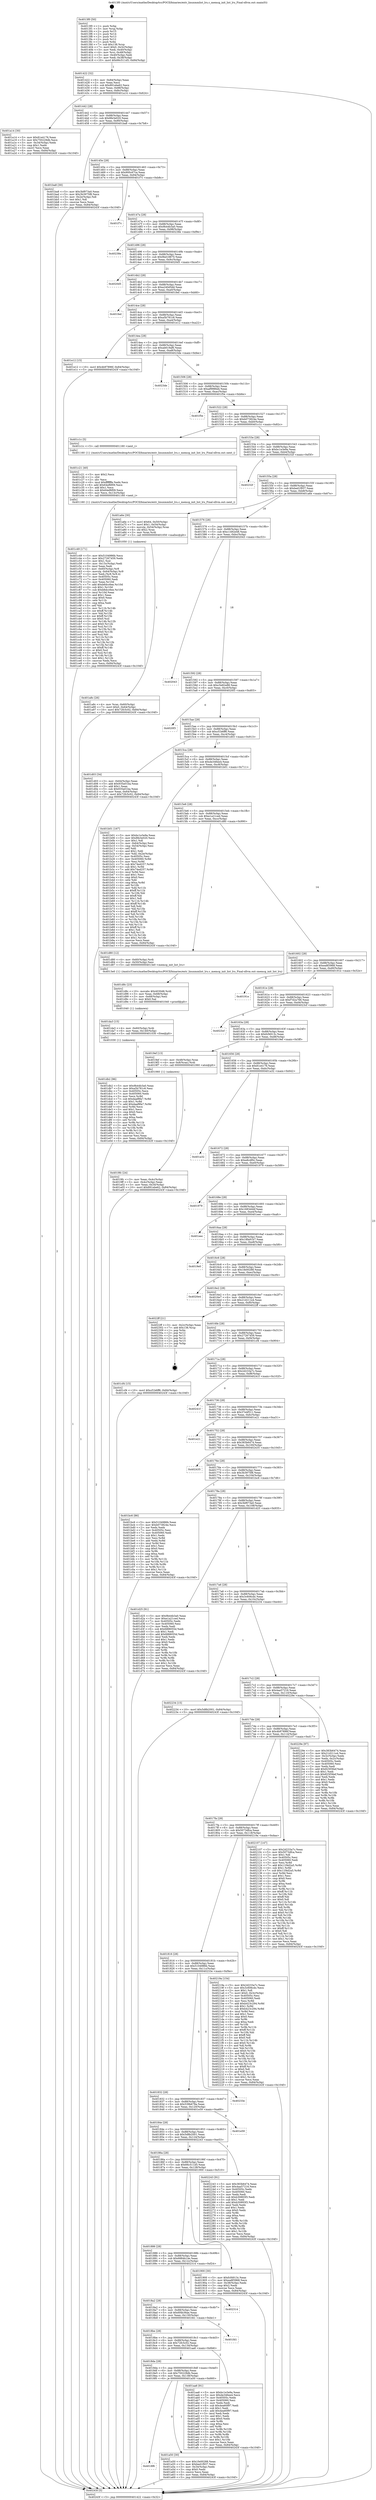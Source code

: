 digraph "0x4013f0" {
  label = "0x4013f0 (/mnt/c/Users/mathe/Desktop/tcc/POCII/binaries/extr_linuxmmlist_lru.c_memcg_init_list_lru_Final-ollvm.out::main(0))"
  labelloc = "t"
  node[shape=record]

  Entry [label="",width=0.3,height=0.3,shape=circle,fillcolor=black,style=filled]
  "0x401422" [label="{
     0x401422 [32]\l
     | [instrs]\l
     &nbsp;&nbsp;0x401422 \<+6\>: mov -0x84(%rbp),%eax\l
     &nbsp;&nbsp;0x401428 \<+2\>: mov %eax,%ecx\l
     &nbsp;&nbsp;0x40142a \<+6\>: sub $0x891ebe62,%ecx\l
     &nbsp;&nbsp;0x401430 \<+6\>: mov %eax,-0x88(%rbp)\l
     &nbsp;&nbsp;0x401436 \<+6\>: mov %ecx,-0x8c(%rbp)\l
     &nbsp;&nbsp;0x40143c \<+6\>: je 0000000000401a14 \<main+0x624\>\l
  }"]
  "0x401a14" [label="{
     0x401a14 [30]\l
     | [instrs]\l
     &nbsp;&nbsp;0x401a14 \<+5\>: mov $0x81e4176,%eax\l
     &nbsp;&nbsp;0x401a19 \<+5\>: mov $0x750229db,%ecx\l
     &nbsp;&nbsp;0x401a1e \<+3\>: mov -0x34(%rbp),%edx\l
     &nbsp;&nbsp;0x401a21 \<+3\>: cmp $0x1,%edx\l
     &nbsp;&nbsp;0x401a24 \<+3\>: cmovl %ecx,%eax\l
     &nbsp;&nbsp;0x401a27 \<+6\>: mov %eax,-0x84(%rbp)\l
     &nbsp;&nbsp;0x401a2d \<+5\>: jmp 000000000040243f \<main+0x104f\>\l
  }"]
  "0x401442" [label="{
     0x401442 [28]\l
     | [instrs]\l
     &nbsp;&nbsp;0x401442 \<+5\>: jmp 0000000000401447 \<main+0x57\>\l
     &nbsp;&nbsp;0x401447 \<+6\>: mov -0x88(%rbp),%eax\l
     &nbsp;&nbsp;0x40144d \<+5\>: sub $0x8fe3e020,%eax\l
     &nbsp;&nbsp;0x401452 \<+6\>: mov %eax,-0x90(%rbp)\l
     &nbsp;&nbsp;0x401458 \<+6\>: je 0000000000401ba8 \<main+0x7b8\>\l
  }"]
  Exit [label="",width=0.3,height=0.3,shape=circle,fillcolor=black,style=filled,peripheries=2]
  "0x401ba8" [label="{
     0x401ba8 [30]\l
     | [instrs]\l
     &nbsp;&nbsp;0x401ba8 \<+5\>: mov $0x3bf973a0,%eax\l
     &nbsp;&nbsp;0x401bad \<+5\>: mov $0x3b3975f8,%ecx\l
     &nbsp;&nbsp;0x401bb2 \<+3\>: mov -0x2e(%rbp),%dl\l
     &nbsp;&nbsp;0x401bb5 \<+3\>: test $0x1,%dl\l
     &nbsp;&nbsp;0x401bb8 \<+3\>: cmovne %ecx,%eax\l
     &nbsp;&nbsp;0x401bbb \<+6\>: mov %eax,-0x84(%rbp)\l
     &nbsp;&nbsp;0x401bc1 \<+5\>: jmp 000000000040243f \<main+0x104f\>\l
  }"]
  "0x40145e" [label="{
     0x40145e [28]\l
     | [instrs]\l
     &nbsp;&nbsp;0x40145e \<+5\>: jmp 0000000000401463 \<main+0x73\>\l
     &nbsp;&nbsp;0x401463 \<+6\>: mov -0x88(%rbp),%eax\l
     &nbsp;&nbsp;0x401469 \<+5\>: sub $0x900c67ca,%eax\l
     &nbsp;&nbsp;0x40146e \<+6\>: mov %eax,-0x94(%rbp)\l
     &nbsp;&nbsp;0x401474 \<+6\>: je 0000000000401f7c \<main+0xb8c\>\l
  }"]
  "0x401db2" [label="{
     0x401db2 [96]\l
     | [instrs]\l
     &nbsp;&nbsp;0x401db2 \<+5\>: mov $0x9b44b3a0,%eax\l
     &nbsp;&nbsp;0x401db7 \<+5\>: mov $0xa5b781c6,%esi\l
     &nbsp;&nbsp;0x401dbc \<+7\>: mov 0x40505c,%ecx\l
     &nbsp;&nbsp;0x401dc3 \<+7\>: mov 0x405060,%edx\l
     &nbsp;&nbsp;0x401dca \<+3\>: mov %ecx,%r8d\l
     &nbsp;&nbsp;0x401dcd \<+7\>: sub $0xdaaf8fa7,%r8d\l
     &nbsp;&nbsp;0x401dd4 \<+4\>: sub $0x1,%r8d\l
     &nbsp;&nbsp;0x401dd8 \<+7\>: add $0xdaaf8fa7,%r8d\l
     &nbsp;&nbsp;0x401ddf \<+4\>: imul %r8d,%ecx\l
     &nbsp;&nbsp;0x401de3 \<+3\>: and $0x1,%ecx\l
     &nbsp;&nbsp;0x401de6 \<+3\>: cmp $0x0,%ecx\l
     &nbsp;&nbsp;0x401de9 \<+4\>: sete %r9b\l
     &nbsp;&nbsp;0x401ded \<+3\>: cmp $0xa,%edx\l
     &nbsp;&nbsp;0x401df0 \<+4\>: setl %r10b\l
     &nbsp;&nbsp;0x401df4 \<+3\>: mov %r9b,%r11b\l
     &nbsp;&nbsp;0x401df7 \<+3\>: and %r10b,%r11b\l
     &nbsp;&nbsp;0x401dfa \<+3\>: xor %r10b,%r9b\l
     &nbsp;&nbsp;0x401dfd \<+3\>: or %r9b,%r11b\l
     &nbsp;&nbsp;0x401e00 \<+4\>: test $0x1,%r11b\l
     &nbsp;&nbsp;0x401e04 \<+3\>: cmovne %esi,%eax\l
     &nbsp;&nbsp;0x401e07 \<+6\>: mov %eax,-0x84(%rbp)\l
     &nbsp;&nbsp;0x401e0d \<+5\>: jmp 000000000040243f \<main+0x104f\>\l
  }"]
  "0x401f7c" [label="{
     0x401f7c\l
  }", style=dashed]
  "0x40147a" [label="{
     0x40147a [28]\l
     | [instrs]\l
     &nbsp;&nbsp;0x40147a \<+5\>: jmp 000000000040147f \<main+0x8f\>\l
     &nbsp;&nbsp;0x40147f \<+6\>: mov -0x88(%rbp),%eax\l
     &nbsp;&nbsp;0x401485 \<+5\>: sub $0x9b44b3a0,%eax\l
     &nbsp;&nbsp;0x40148a \<+6\>: mov %eax,-0x98(%rbp)\l
     &nbsp;&nbsp;0x401490 \<+6\>: je 000000000040238e \<main+0xf9e\>\l
  }"]
  "0x401da3" [label="{
     0x401da3 [15]\l
     | [instrs]\l
     &nbsp;&nbsp;0x401da3 \<+4\>: mov -0x60(%rbp),%rdi\l
     &nbsp;&nbsp;0x401da7 \<+6\>: mov %eax,-0x140(%rbp)\l
     &nbsp;&nbsp;0x401dad \<+5\>: call 0000000000401030 \<free@plt\>\l
     | [calls]\l
     &nbsp;&nbsp;0x401030 \{1\} (unknown)\l
  }"]
  "0x40238e" [label="{
     0x40238e\l
  }", style=dashed]
  "0x401496" [label="{
     0x401496 [28]\l
     | [instrs]\l
     &nbsp;&nbsp;0x401496 \<+5\>: jmp 000000000040149b \<main+0xab\>\l
     &nbsp;&nbsp;0x40149b \<+6\>: mov -0x88(%rbp),%eax\l
     &nbsp;&nbsp;0x4014a1 \<+5\>: sub $0x9bd18870,%eax\l
     &nbsp;&nbsp;0x4014a6 \<+6\>: mov %eax,-0x9c(%rbp)\l
     &nbsp;&nbsp;0x4014ac \<+6\>: je 00000000004020d5 \<main+0xce5\>\l
  }"]
  "0x401d8c" [label="{
     0x401d8c [23]\l
     | [instrs]\l
     &nbsp;&nbsp;0x401d8c \<+10\>: movabs $0x4030d6,%rdi\l
     &nbsp;&nbsp;0x401d96 \<+3\>: mov %eax,-0x68(%rbp)\l
     &nbsp;&nbsp;0x401d99 \<+3\>: mov -0x68(%rbp),%esi\l
     &nbsp;&nbsp;0x401d9c \<+2\>: mov $0x0,%al\l
     &nbsp;&nbsp;0x401d9e \<+5\>: call 0000000000401040 \<printf@plt\>\l
     | [calls]\l
     &nbsp;&nbsp;0x401040 \{1\} (unknown)\l
  }"]
  "0x4020d5" [label="{
     0x4020d5\l
  }", style=dashed]
  "0x4014b2" [label="{
     0x4014b2 [28]\l
     | [instrs]\l
     &nbsp;&nbsp;0x4014b2 \<+5\>: jmp 00000000004014b7 \<main+0xc7\>\l
     &nbsp;&nbsp;0x4014b7 \<+6\>: mov -0x88(%rbp),%eax\l
     &nbsp;&nbsp;0x4014bd \<+5\>: sub $0xa240d5dd,%eax\l
     &nbsp;&nbsp;0x4014c2 \<+6\>: mov %eax,-0xa0(%rbp)\l
     &nbsp;&nbsp;0x4014c8 \<+6\>: je 0000000000401fed \<main+0xbfd\>\l
  }"]
  "0x401c49" [label="{
     0x401c49 [171]\l
     | [instrs]\l
     &nbsp;&nbsp;0x401c49 \<+5\>: mov $0x5104986b,%ecx\l
     &nbsp;&nbsp;0x401c4e \<+5\>: mov $0x27267459,%edx\l
     &nbsp;&nbsp;0x401c53 \<+3\>: mov $0x1,%sil\l
     &nbsp;&nbsp;0x401c56 \<+6\>: mov -0x13c(%rbp),%edi\l
     &nbsp;&nbsp;0x401c5c \<+3\>: imul %eax,%edi\l
     &nbsp;&nbsp;0x401c5f \<+4\>: mov -0x60(%rbp),%r8\l
     &nbsp;&nbsp;0x401c63 \<+4\>: movslq -0x64(%rbp),%r9\l
     &nbsp;&nbsp;0x401c67 \<+4\>: mov %edi,(%r8,%r9,4)\l
     &nbsp;&nbsp;0x401c6b \<+7\>: mov 0x40505c,%eax\l
     &nbsp;&nbsp;0x401c72 \<+7\>: mov 0x405060,%edi\l
     &nbsp;&nbsp;0x401c79 \<+3\>: mov %eax,%r10d\l
     &nbsp;&nbsp;0x401c7c \<+7\>: add $0xb6dcc6ee,%r10d\l
     &nbsp;&nbsp;0x401c83 \<+4\>: sub $0x1,%r10d\l
     &nbsp;&nbsp;0x401c87 \<+7\>: sub $0xb6dcc6ee,%r10d\l
     &nbsp;&nbsp;0x401c8e \<+4\>: imul %r10d,%eax\l
     &nbsp;&nbsp;0x401c92 \<+3\>: and $0x1,%eax\l
     &nbsp;&nbsp;0x401c95 \<+3\>: cmp $0x0,%eax\l
     &nbsp;&nbsp;0x401c98 \<+4\>: sete %r11b\l
     &nbsp;&nbsp;0x401c9c \<+3\>: cmp $0xa,%edi\l
     &nbsp;&nbsp;0x401c9f \<+3\>: setl %bl\l
     &nbsp;&nbsp;0x401ca2 \<+3\>: mov %r11b,%r14b\l
     &nbsp;&nbsp;0x401ca5 \<+4\>: xor $0xff,%r14b\l
     &nbsp;&nbsp;0x401ca9 \<+3\>: mov %bl,%r15b\l
     &nbsp;&nbsp;0x401cac \<+4\>: xor $0xff,%r15b\l
     &nbsp;&nbsp;0x401cb0 \<+4\>: xor $0x0,%sil\l
     &nbsp;&nbsp;0x401cb4 \<+3\>: mov %r14b,%r12b\l
     &nbsp;&nbsp;0x401cb7 \<+4\>: and $0x0,%r12b\l
     &nbsp;&nbsp;0x401cbb \<+3\>: and %sil,%r11b\l
     &nbsp;&nbsp;0x401cbe \<+3\>: mov %r15b,%r13b\l
     &nbsp;&nbsp;0x401cc1 \<+4\>: and $0x0,%r13b\l
     &nbsp;&nbsp;0x401cc5 \<+3\>: and %sil,%bl\l
     &nbsp;&nbsp;0x401cc8 \<+3\>: or %r11b,%r12b\l
     &nbsp;&nbsp;0x401ccb \<+3\>: or %bl,%r13b\l
     &nbsp;&nbsp;0x401cce \<+3\>: xor %r13b,%r12b\l
     &nbsp;&nbsp;0x401cd1 \<+3\>: or %r15b,%r14b\l
     &nbsp;&nbsp;0x401cd4 \<+4\>: xor $0xff,%r14b\l
     &nbsp;&nbsp;0x401cd8 \<+4\>: or $0x0,%sil\l
     &nbsp;&nbsp;0x401cdc \<+3\>: and %sil,%r14b\l
     &nbsp;&nbsp;0x401cdf \<+3\>: or %r14b,%r12b\l
     &nbsp;&nbsp;0x401ce2 \<+4\>: test $0x1,%r12b\l
     &nbsp;&nbsp;0x401ce6 \<+3\>: cmovne %edx,%ecx\l
     &nbsp;&nbsp;0x401ce9 \<+6\>: mov %ecx,-0x84(%rbp)\l
     &nbsp;&nbsp;0x401cef \<+5\>: jmp 000000000040243f \<main+0x104f\>\l
  }"]
  "0x401fed" [label="{
     0x401fed\l
  }", style=dashed]
  "0x4014ce" [label="{
     0x4014ce [28]\l
     | [instrs]\l
     &nbsp;&nbsp;0x4014ce \<+5\>: jmp 00000000004014d3 \<main+0xe3\>\l
     &nbsp;&nbsp;0x4014d3 \<+6\>: mov -0x88(%rbp),%eax\l
     &nbsp;&nbsp;0x4014d9 \<+5\>: sub $0xa5b781c6,%eax\l
     &nbsp;&nbsp;0x4014de \<+6\>: mov %eax,-0xa4(%rbp)\l
     &nbsp;&nbsp;0x4014e4 \<+6\>: je 0000000000401e12 \<main+0xa22\>\l
  }"]
  "0x401c21" [label="{
     0x401c21 [40]\l
     | [instrs]\l
     &nbsp;&nbsp;0x401c21 \<+5\>: mov $0x2,%ecx\l
     &nbsp;&nbsp;0x401c26 \<+1\>: cltd\l
     &nbsp;&nbsp;0x401c27 \<+2\>: idiv %ecx\l
     &nbsp;&nbsp;0x401c29 \<+6\>: imul $0xfffffffe,%edx,%ecx\l
     &nbsp;&nbsp;0x401c2f \<+6\>: add $0x64ef6f09,%ecx\l
     &nbsp;&nbsp;0x401c35 \<+3\>: add $0x1,%ecx\l
     &nbsp;&nbsp;0x401c38 \<+6\>: sub $0x64ef6f09,%ecx\l
     &nbsp;&nbsp;0x401c3e \<+6\>: mov %ecx,-0x13c(%rbp)\l
     &nbsp;&nbsp;0x401c44 \<+5\>: call 0000000000401160 \<next_i\>\l
     | [calls]\l
     &nbsp;&nbsp;0x401160 \{1\} (/mnt/c/Users/mathe/Desktop/tcc/POCII/binaries/extr_linuxmmlist_lru.c_memcg_init_list_lru_Final-ollvm.out::next_i)\l
  }"]
  "0x401e12" [label="{
     0x401e12 [15]\l
     | [instrs]\l
     &nbsp;&nbsp;0x401e12 \<+10\>: movl $0x4b97896f,-0x84(%rbp)\l
     &nbsp;&nbsp;0x401e1c \<+5\>: jmp 000000000040243f \<main+0x104f\>\l
  }"]
  "0x4014ea" [label="{
     0x4014ea [28]\l
     | [instrs]\l
     &nbsp;&nbsp;0x4014ea \<+5\>: jmp 00000000004014ef \<main+0xff\>\l
     &nbsp;&nbsp;0x4014ef \<+6\>: mov -0x88(%rbp),%eax\l
     &nbsp;&nbsp;0x4014f5 \<+5\>: sub $0xab619af6,%eax\l
     &nbsp;&nbsp;0x4014fa \<+6\>: mov %eax,-0xa8(%rbp)\l
     &nbsp;&nbsp;0x401500 \<+6\>: je 00000000004023de \<main+0xfee\>\l
  }"]
  "0x401a8c" [label="{
     0x401a8c [26]\l
     | [instrs]\l
     &nbsp;&nbsp;0x401a8c \<+4\>: mov %rax,-0x60(%rbp)\l
     &nbsp;&nbsp;0x401a90 \<+7\>: movl $0x0,-0x64(%rbp)\l
     &nbsp;&nbsp;0x401a97 \<+10\>: movl $0x72fc5c02,-0x84(%rbp)\l
     &nbsp;&nbsp;0x401aa1 \<+5\>: jmp 000000000040243f \<main+0x104f\>\l
  }"]
  "0x4023de" [label="{
     0x4023de\l
  }", style=dashed]
  "0x401506" [label="{
     0x401506 [28]\l
     | [instrs]\l
     &nbsp;&nbsp;0x401506 \<+5\>: jmp 000000000040150b \<main+0x11b\>\l
     &nbsp;&nbsp;0x40150b \<+6\>: mov -0x88(%rbp),%eax\l
     &nbsp;&nbsp;0x401511 \<+5\>: sub $0xaf9986eb,%eax\l
     &nbsp;&nbsp;0x401516 \<+6\>: mov %eax,-0xac(%rbp)\l
     &nbsp;&nbsp;0x40151c \<+6\>: je 0000000000401f5e \<main+0xb6e\>\l
  }"]
  "0x4018f6" [label="{
     0x4018f6\l
  }", style=dashed]
  "0x401f5e" [label="{
     0x401f5e\l
  }", style=dashed]
  "0x401522" [label="{
     0x401522 [28]\l
     | [instrs]\l
     &nbsp;&nbsp;0x401522 \<+5\>: jmp 0000000000401527 \<main+0x137\>\l
     &nbsp;&nbsp;0x401527 \<+6\>: mov -0x88(%rbp),%eax\l
     &nbsp;&nbsp;0x40152d \<+5\>: sub $0xb073824e,%eax\l
     &nbsp;&nbsp;0x401532 \<+6\>: mov %eax,-0xb0(%rbp)\l
     &nbsp;&nbsp;0x401538 \<+6\>: je 0000000000401c1c \<main+0x82c\>\l
  }"]
  "0x401a50" [label="{
     0x401a50 [30]\l
     | [instrs]\l
     &nbsp;&nbsp;0x401a50 \<+5\>: mov $0x1fe00288,%eax\l
     &nbsp;&nbsp;0x401a55 \<+5\>: mov $0xbed1f937,%ecx\l
     &nbsp;&nbsp;0x401a5a \<+3\>: mov -0x34(%rbp),%edx\l
     &nbsp;&nbsp;0x401a5d \<+3\>: cmp $0x0,%edx\l
     &nbsp;&nbsp;0x401a60 \<+3\>: cmove %ecx,%eax\l
     &nbsp;&nbsp;0x401a63 \<+6\>: mov %eax,-0x84(%rbp)\l
     &nbsp;&nbsp;0x401a69 \<+5\>: jmp 000000000040243f \<main+0x104f\>\l
  }"]
  "0x401c1c" [label="{
     0x401c1c [5]\l
     | [instrs]\l
     &nbsp;&nbsp;0x401c1c \<+5\>: call 0000000000401160 \<next_i\>\l
     | [calls]\l
     &nbsp;&nbsp;0x401160 \{1\} (/mnt/c/Users/mathe/Desktop/tcc/POCII/binaries/extr_linuxmmlist_lru.c_memcg_init_list_lru_Final-ollvm.out::next_i)\l
  }"]
  "0x40153e" [label="{
     0x40153e [28]\l
     | [instrs]\l
     &nbsp;&nbsp;0x40153e \<+5\>: jmp 0000000000401543 \<main+0x153\>\l
     &nbsp;&nbsp;0x401543 \<+6\>: mov -0x88(%rbp),%eax\l
     &nbsp;&nbsp;0x401549 \<+5\>: sub $0xbc1e3e9a,%eax\l
     &nbsp;&nbsp;0x40154e \<+6\>: mov %eax,-0xb4(%rbp)\l
     &nbsp;&nbsp;0x401554 \<+6\>: je 000000000040232f \<main+0xf3f\>\l
  }"]
  "0x4018da" [label="{
     0x4018da [28]\l
     | [instrs]\l
     &nbsp;&nbsp;0x4018da \<+5\>: jmp 00000000004018df \<main+0x4ef\>\l
     &nbsp;&nbsp;0x4018df \<+6\>: mov -0x88(%rbp),%eax\l
     &nbsp;&nbsp;0x4018e5 \<+5\>: sub $0x750229db,%eax\l
     &nbsp;&nbsp;0x4018ea \<+6\>: mov %eax,-0x138(%rbp)\l
     &nbsp;&nbsp;0x4018f0 \<+6\>: je 0000000000401a50 \<main+0x660\>\l
  }"]
  "0x40232f" [label="{
     0x40232f\l
  }", style=dashed]
  "0x40155a" [label="{
     0x40155a [28]\l
     | [instrs]\l
     &nbsp;&nbsp;0x40155a \<+5\>: jmp 000000000040155f \<main+0x16f\>\l
     &nbsp;&nbsp;0x40155f \<+6\>: mov -0x88(%rbp),%eax\l
     &nbsp;&nbsp;0x401565 \<+5\>: sub $0xbed1f937,%eax\l
     &nbsp;&nbsp;0x40156a \<+6\>: mov %eax,-0xb8(%rbp)\l
     &nbsp;&nbsp;0x401570 \<+6\>: je 0000000000401a6e \<main+0x67e\>\l
  }"]
  "0x401aa6" [label="{
     0x401aa6 [91]\l
     | [instrs]\l
     &nbsp;&nbsp;0x401aa6 \<+5\>: mov $0xbc1e3e9a,%eax\l
     &nbsp;&nbsp;0x401aab \<+5\>: mov $0xde346ee4,%ecx\l
     &nbsp;&nbsp;0x401ab0 \<+7\>: mov 0x40505c,%edx\l
     &nbsp;&nbsp;0x401ab7 \<+7\>: mov 0x405060,%esi\l
     &nbsp;&nbsp;0x401abe \<+2\>: mov %edx,%edi\l
     &nbsp;&nbsp;0x401ac0 \<+6\>: sub $0x4ea60f97,%edi\l
     &nbsp;&nbsp;0x401ac6 \<+3\>: sub $0x1,%edi\l
     &nbsp;&nbsp;0x401ac9 \<+6\>: add $0x4ea60f97,%edi\l
     &nbsp;&nbsp;0x401acf \<+3\>: imul %edi,%edx\l
     &nbsp;&nbsp;0x401ad2 \<+3\>: and $0x1,%edx\l
     &nbsp;&nbsp;0x401ad5 \<+3\>: cmp $0x0,%edx\l
     &nbsp;&nbsp;0x401ad8 \<+4\>: sete %r8b\l
     &nbsp;&nbsp;0x401adc \<+3\>: cmp $0xa,%esi\l
     &nbsp;&nbsp;0x401adf \<+4\>: setl %r9b\l
     &nbsp;&nbsp;0x401ae3 \<+3\>: mov %r8b,%r10b\l
     &nbsp;&nbsp;0x401ae6 \<+3\>: and %r9b,%r10b\l
     &nbsp;&nbsp;0x401ae9 \<+3\>: xor %r9b,%r8b\l
     &nbsp;&nbsp;0x401aec \<+3\>: or %r8b,%r10b\l
     &nbsp;&nbsp;0x401aef \<+4\>: test $0x1,%r10b\l
     &nbsp;&nbsp;0x401af3 \<+3\>: cmovne %ecx,%eax\l
     &nbsp;&nbsp;0x401af6 \<+6\>: mov %eax,-0x84(%rbp)\l
     &nbsp;&nbsp;0x401afc \<+5\>: jmp 000000000040243f \<main+0x104f\>\l
  }"]
  "0x401a6e" [label="{
     0x401a6e [30]\l
     | [instrs]\l
     &nbsp;&nbsp;0x401a6e \<+7\>: movl $0x64,-0x50(%rbp)\l
     &nbsp;&nbsp;0x401a75 \<+7\>: movl $0x1,-0x54(%rbp)\l
     &nbsp;&nbsp;0x401a7c \<+4\>: movslq -0x54(%rbp),%rax\l
     &nbsp;&nbsp;0x401a80 \<+4\>: shl $0x2,%rax\l
     &nbsp;&nbsp;0x401a84 \<+3\>: mov %rax,%rdi\l
     &nbsp;&nbsp;0x401a87 \<+5\>: call 0000000000401050 \<malloc@plt\>\l
     | [calls]\l
     &nbsp;&nbsp;0x401050 \{1\} (unknown)\l
  }"]
  "0x401576" [label="{
     0x401576 [28]\l
     | [instrs]\l
     &nbsp;&nbsp;0x401576 \<+5\>: jmp 000000000040157b \<main+0x18b\>\l
     &nbsp;&nbsp;0x40157b \<+6\>: mov -0x88(%rbp),%eax\l
     &nbsp;&nbsp;0x401581 \<+5\>: sub $0xc1492e48,%eax\l
     &nbsp;&nbsp;0x401586 \<+6\>: mov %eax,-0xbc(%rbp)\l
     &nbsp;&nbsp;0x40158c \<+6\>: je 0000000000402043 \<main+0xc53\>\l
  }"]
  "0x4018be" [label="{
     0x4018be [28]\l
     | [instrs]\l
     &nbsp;&nbsp;0x4018be \<+5\>: jmp 00000000004018c3 \<main+0x4d3\>\l
     &nbsp;&nbsp;0x4018c3 \<+6\>: mov -0x88(%rbp),%eax\l
     &nbsp;&nbsp;0x4018c9 \<+5\>: sub $0x72fc5c02,%eax\l
     &nbsp;&nbsp;0x4018ce \<+6\>: mov %eax,-0x134(%rbp)\l
     &nbsp;&nbsp;0x4018d4 \<+6\>: je 0000000000401aa6 \<main+0x6b6\>\l
  }"]
  "0x402043" [label="{
     0x402043\l
  }", style=dashed]
  "0x401592" [label="{
     0x401592 [28]\l
     | [instrs]\l
     &nbsp;&nbsp;0x401592 \<+5\>: jmp 0000000000401597 \<main+0x1a7\>\l
     &nbsp;&nbsp;0x401597 \<+6\>: mov -0x88(%rbp),%eax\l
     &nbsp;&nbsp;0x40159d \<+5\>: sub $0xc5e82e88,%eax\l
     &nbsp;&nbsp;0x4015a2 \<+6\>: mov %eax,-0xc0(%rbp)\l
     &nbsp;&nbsp;0x4015a8 \<+6\>: je 00000000004020f3 \<main+0xd03\>\l
  }"]
  "0x401fd1" [label="{
     0x401fd1\l
  }", style=dashed]
  "0x4020f3" [label="{
     0x4020f3\l
  }", style=dashed]
  "0x4015ae" [label="{
     0x4015ae [28]\l
     | [instrs]\l
     &nbsp;&nbsp;0x4015ae \<+5\>: jmp 00000000004015b3 \<main+0x1c3\>\l
     &nbsp;&nbsp;0x4015b3 \<+6\>: mov -0x88(%rbp),%eax\l
     &nbsp;&nbsp;0x4015b9 \<+5\>: sub $0xcf1b6ff6,%eax\l
     &nbsp;&nbsp;0x4015be \<+6\>: mov %eax,-0xc4(%rbp)\l
     &nbsp;&nbsp;0x4015c4 \<+6\>: je 0000000000401d03 \<main+0x913\>\l
  }"]
  "0x4018a2" [label="{
     0x4018a2 [28]\l
     | [instrs]\l
     &nbsp;&nbsp;0x4018a2 \<+5\>: jmp 00000000004018a7 \<main+0x4b7\>\l
     &nbsp;&nbsp;0x4018a7 \<+6\>: mov -0x88(%rbp),%eax\l
     &nbsp;&nbsp;0x4018ad \<+5\>: sub $0x6f4b36ae,%eax\l
     &nbsp;&nbsp;0x4018b2 \<+6\>: mov %eax,-0x130(%rbp)\l
     &nbsp;&nbsp;0x4018b8 \<+6\>: je 0000000000401fd1 \<main+0xbe1\>\l
  }"]
  "0x401d03" [label="{
     0x401d03 [34]\l
     | [instrs]\l
     &nbsp;&nbsp;0x401d03 \<+3\>: mov -0x64(%rbp),%eax\l
     &nbsp;&nbsp;0x401d06 \<+5\>: add $0x935a01ba,%eax\l
     &nbsp;&nbsp;0x401d0b \<+3\>: add $0x1,%eax\l
     &nbsp;&nbsp;0x401d0e \<+5\>: sub $0x935a01ba,%eax\l
     &nbsp;&nbsp;0x401d13 \<+3\>: mov %eax,-0x64(%rbp)\l
     &nbsp;&nbsp;0x401d16 \<+10\>: movl $0x72fc5c02,-0x84(%rbp)\l
     &nbsp;&nbsp;0x401d20 \<+5\>: jmp 000000000040243f \<main+0x104f\>\l
  }"]
  "0x4015ca" [label="{
     0x4015ca [28]\l
     | [instrs]\l
     &nbsp;&nbsp;0x4015ca \<+5\>: jmp 00000000004015cf \<main+0x1df\>\l
     &nbsp;&nbsp;0x4015cf \<+6\>: mov -0x88(%rbp),%eax\l
     &nbsp;&nbsp;0x4015d5 \<+5\>: sub $0xde346ee4,%eax\l
     &nbsp;&nbsp;0x4015da \<+6\>: mov %eax,-0xc8(%rbp)\l
     &nbsp;&nbsp;0x4015e0 \<+6\>: je 0000000000401b01 \<main+0x711\>\l
  }"]
  "0x402314" [label="{
     0x402314\l
  }", style=dashed]
  "0x401b01" [label="{
     0x401b01 [167]\l
     | [instrs]\l
     &nbsp;&nbsp;0x401b01 \<+5\>: mov $0xbc1e3e9a,%eax\l
     &nbsp;&nbsp;0x401b06 \<+5\>: mov $0x8fe3e020,%ecx\l
     &nbsp;&nbsp;0x401b0b \<+2\>: mov $0x1,%dl\l
     &nbsp;&nbsp;0x401b0d \<+3\>: mov -0x64(%rbp),%esi\l
     &nbsp;&nbsp;0x401b10 \<+3\>: cmp -0x54(%rbp),%esi\l
     &nbsp;&nbsp;0x401b13 \<+4\>: setl %dil\l
     &nbsp;&nbsp;0x401b17 \<+4\>: and $0x1,%dil\l
     &nbsp;&nbsp;0x401b1b \<+4\>: mov %dil,-0x2e(%rbp)\l
     &nbsp;&nbsp;0x401b1f \<+7\>: mov 0x40505c,%esi\l
     &nbsp;&nbsp;0x401b26 \<+8\>: mov 0x405060,%r8d\l
     &nbsp;&nbsp;0x401b2e \<+3\>: mov %esi,%r9d\l
     &nbsp;&nbsp;0x401b31 \<+7\>: sub $0x74ed257,%r9d\l
     &nbsp;&nbsp;0x401b38 \<+4\>: sub $0x1,%r9d\l
     &nbsp;&nbsp;0x401b3c \<+7\>: add $0x74ed257,%r9d\l
     &nbsp;&nbsp;0x401b43 \<+4\>: imul %r9d,%esi\l
     &nbsp;&nbsp;0x401b47 \<+3\>: and $0x1,%esi\l
     &nbsp;&nbsp;0x401b4a \<+3\>: cmp $0x0,%esi\l
     &nbsp;&nbsp;0x401b4d \<+4\>: sete %dil\l
     &nbsp;&nbsp;0x401b51 \<+4\>: cmp $0xa,%r8d\l
     &nbsp;&nbsp;0x401b55 \<+4\>: setl %r10b\l
     &nbsp;&nbsp;0x401b59 \<+3\>: mov %dil,%r11b\l
     &nbsp;&nbsp;0x401b5c \<+4\>: xor $0xff,%r11b\l
     &nbsp;&nbsp;0x401b60 \<+3\>: mov %r10b,%bl\l
     &nbsp;&nbsp;0x401b63 \<+3\>: xor $0xff,%bl\l
     &nbsp;&nbsp;0x401b66 \<+3\>: xor $0x1,%dl\l
     &nbsp;&nbsp;0x401b69 \<+3\>: mov %r11b,%r14b\l
     &nbsp;&nbsp;0x401b6c \<+4\>: and $0xff,%r14b\l
     &nbsp;&nbsp;0x401b70 \<+3\>: and %dl,%dil\l
     &nbsp;&nbsp;0x401b73 \<+3\>: mov %bl,%r15b\l
     &nbsp;&nbsp;0x401b76 \<+4\>: and $0xff,%r15b\l
     &nbsp;&nbsp;0x401b7a \<+3\>: and %dl,%r10b\l
     &nbsp;&nbsp;0x401b7d \<+3\>: or %dil,%r14b\l
     &nbsp;&nbsp;0x401b80 \<+3\>: or %r10b,%r15b\l
     &nbsp;&nbsp;0x401b83 \<+3\>: xor %r15b,%r14b\l
     &nbsp;&nbsp;0x401b86 \<+3\>: or %bl,%r11b\l
     &nbsp;&nbsp;0x401b89 \<+4\>: xor $0xff,%r11b\l
     &nbsp;&nbsp;0x401b8d \<+3\>: or $0x1,%dl\l
     &nbsp;&nbsp;0x401b90 \<+3\>: and %dl,%r11b\l
     &nbsp;&nbsp;0x401b93 \<+3\>: or %r11b,%r14b\l
     &nbsp;&nbsp;0x401b96 \<+4\>: test $0x1,%r14b\l
     &nbsp;&nbsp;0x401b9a \<+3\>: cmovne %ecx,%eax\l
     &nbsp;&nbsp;0x401b9d \<+6\>: mov %eax,-0x84(%rbp)\l
     &nbsp;&nbsp;0x401ba3 \<+5\>: jmp 000000000040243f \<main+0x104f\>\l
  }"]
  "0x4015e6" [label="{
     0x4015e6 [28]\l
     | [instrs]\l
     &nbsp;&nbsp;0x4015e6 \<+5\>: jmp 00000000004015eb \<main+0x1fb\>\l
     &nbsp;&nbsp;0x4015eb \<+6\>: mov -0x88(%rbp),%eax\l
     &nbsp;&nbsp;0x4015f1 \<+5\>: sub $0xe1a21ced,%eax\l
     &nbsp;&nbsp;0x4015f6 \<+6\>: mov %eax,-0xcc(%rbp)\l
     &nbsp;&nbsp;0x4015fc \<+6\>: je 0000000000401d80 \<main+0x990\>\l
  }"]
  "0x4019fc" [label="{
     0x4019fc [24]\l
     | [instrs]\l
     &nbsp;&nbsp;0x4019fc \<+3\>: mov %eax,-0x4c(%rbp)\l
     &nbsp;&nbsp;0x4019ff \<+3\>: mov -0x4c(%rbp),%eax\l
     &nbsp;&nbsp;0x401a02 \<+3\>: mov %eax,-0x34(%rbp)\l
     &nbsp;&nbsp;0x401a05 \<+10\>: movl $0x891ebe62,-0x84(%rbp)\l
     &nbsp;&nbsp;0x401a0f \<+5\>: jmp 000000000040243f \<main+0x104f\>\l
  }"]
  "0x401d80" [label="{
     0x401d80 [12]\l
     | [instrs]\l
     &nbsp;&nbsp;0x401d80 \<+4\>: mov -0x60(%rbp),%rdi\l
     &nbsp;&nbsp;0x401d84 \<+3\>: mov -0x50(%rbp),%esi\l
     &nbsp;&nbsp;0x401d87 \<+5\>: call 00000000004013e0 \<memcg_init_list_lru\>\l
     | [calls]\l
     &nbsp;&nbsp;0x4013e0 \{1\} (/mnt/c/Users/mathe/Desktop/tcc/POCII/binaries/extr_linuxmmlist_lru.c_memcg_init_list_lru_Final-ollvm.out::memcg_init_list_lru)\l
  }"]
  "0x401602" [label="{
     0x401602 [28]\l
     | [instrs]\l
     &nbsp;&nbsp;0x401602 \<+5\>: jmp 0000000000401607 \<main+0x217\>\l
     &nbsp;&nbsp;0x401607 \<+6\>: mov -0x88(%rbp),%eax\l
     &nbsp;&nbsp;0x40160d \<+5\>: sub $0xea8f3968,%eax\l
     &nbsp;&nbsp;0x401612 \<+6\>: mov %eax,-0xd0(%rbp)\l
     &nbsp;&nbsp;0x401618 \<+6\>: je 000000000040191e \<main+0x52e\>\l
  }"]
  "0x4013f0" [label="{
     0x4013f0 [50]\l
     | [instrs]\l
     &nbsp;&nbsp;0x4013f0 \<+1\>: push %rbp\l
     &nbsp;&nbsp;0x4013f1 \<+3\>: mov %rsp,%rbp\l
     &nbsp;&nbsp;0x4013f4 \<+2\>: push %r15\l
     &nbsp;&nbsp;0x4013f6 \<+2\>: push %r14\l
     &nbsp;&nbsp;0x4013f8 \<+2\>: push %r13\l
     &nbsp;&nbsp;0x4013fa \<+2\>: push %r12\l
     &nbsp;&nbsp;0x4013fc \<+1\>: push %rbx\l
     &nbsp;&nbsp;0x4013fd \<+7\>: sub $0x138,%rsp\l
     &nbsp;&nbsp;0x401404 \<+7\>: movl $0x0,-0x3c(%rbp)\l
     &nbsp;&nbsp;0x40140b \<+3\>: mov %edi,-0x40(%rbp)\l
     &nbsp;&nbsp;0x40140e \<+4\>: mov %rsi,-0x48(%rbp)\l
     &nbsp;&nbsp;0x401412 \<+3\>: mov -0x40(%rbp),%edi\l
     &nbsp;&nbsp;0x401415 \<+3\>: mov %edi,-0x38(%rbp)\l
     &nbsp;&nbsp;0x401418 \<+10\>: movl $0x66c511d5,-0x84(%rbp)\l
  }"]
  "0x40191e" [label="{
     0x40191e\l
  }", style=dashed]
  "0x40161e" [label="{
     0x40161e [28]\l
     | [instrs]\l
     &nbsp;&nbsp;0x40161e \<+5\>: jmp 0000000000401623 \<main+0x233\>\l
     &nbsp;&nbsp;0x401623 \<+6\>: mov -0x88(%rbp),%eax\l
     &nbsp;&nbsp;0x401629 \<+5\>: sub $0xf7d2a766,%eax\l
     &nbsp;&nbsp;0x40162e \<+6\>: mov %eax,-0xd4(%rbp)\l
     &nbsp;&nbsp;0x401634 \<+6\>: je 00000000004023cf \<main+0xfdf\>\l
  }"]
  "0x40243f" [label="{
     0x40243f [5]\l
     | [instrs]\l
     &nbsp;&nbsp;0x40243f \<+5\>: jmp 0000000000401422 \<main+0x32\>\l
  }"]
  "0x4023cf" [label="{
     0x4023cf\l
  }", style=dashed]
  "0x40163a" [label="{
     0x40163a [28]\l
     | [instrs]\l
     &nbsp;&nbsp;0x40163a \<+5\>: jmp 000000000040163f \<main+0x24f\>\l
     &nbsp;&nbsp;0x40163f \<+6\>: mov -0x88(%rbp),%eax\l
     &nbsp;&nbsp;0x401645 \<+5\>: sub $0xfcf4913c,%eax\l
     &nbsp;&nbsp;0x40164a \<+6\>: mov %eax,-0xd8(%rbp)\l
     &nbsp;&nbsp;0x401650 \<+6\>: je 00000000004019ef \<main+0x5ff\>\l
  }"]
  "0x401886" [label="{
     0x401886 [28]\l
     | [instrs]\l
     &nbsp;&nbsp;0x401886 \<+5\>: jmp 000000000040188b \<main+0x49b\>\l
     &nbsp;&nbsp;0x40188b \<+6\>: mov -0x88(%rbp),%eax\l
     &nbsp;&nbsp;0x401891 \<+5\>: sub $0x6884b14e,%eax\l
     &nbsp;&nbsp;0x401896 \<+6\>: mov %eax,-0x12c(%rbp)\l
     &nbsp;&nbsp;0x40189c \<+6\>: je 0000000000402314 \<main+0xf24\>\l
  }"]
  "0x4019ef" [label="{
     0x4019ef [13]\l
     | [instrs]\l
     &nbsp;&nbsp;0x4019ef \<+4\>: mov -0x48(%rbp),%rax\l
     &nbsp;&nbsp;0x4019f3 \<+4\>: mov 0x8(%rax),%rdi\l
     &nbsp;&nbsp;0x4019f7 \<+5\>: call 0000000000401060 \<atoi@plt\>\l
     | [calls]\l
     &nbsp;&nbsp;0x401060 \{1\} (unknown)\l
  }"]
  "0x401656" [label="{
     0x401656 [28]\l
     | [instrs]\l
     &nbsp;&nbsp;0x401656 \<+5\>: jmp 000000000040165b \<main+0x26b\>\l
     &nbsp;&nbsp;0x40165b \<+6\>: mov -0x88(%rbp),%eax\l
     &nbsp;&nbsp;0x401661 \<+5\>: sub $0x81e4176,%eax\l
     &nbsp;&nbsp;0x401666 \<+6\>: mov %eax,-0xdc(%rbp)\l
     &nbsp;&nbsp;0x40166c \<+6\>: je 0000000000401a32 \<main+0x642\>\l
  }"]
  "0x401900" [label="{
     0x401900 [30]\l
     | [instrs]\l
     &nbsp;&nbsp;0x401900 \<+5\>: mov $0xfcf4913c,%eax\l
     &nbsp;&nbsp;0x401905 \<+5\>: mov $0xea8f3968,%ecx\l
     &nbsp;&nbsp;0x40190a \<+3\>: mov -0x38(%rbp),%edx\l
     &nbsp;&nbsp;0x40190d \<+3\>: cmp $0x2,%edx\l
     &nbsp;&nbsp;0x401910 \<+3\>: cmovne %ecx,%eax\l
     &nbsp;&nbsp;0x401913 \<+6\>: mov %eax,-0x84(%rbp)\l
     &nbsp;&nbsp;0x401919 \<+5\>: jmp 000000000040243f \<main+0x104f\>\l
  }"]
  "0x401a32" [label="{
     0x401a32\l
  }", style=dashed]
  "0x401672" [label="{
     0x401672 [28]\l
     | [instrs]\l
     &nbsp;&nbsp;0x401672 \<+5\>: jmp 0000000000401677 \<main+0x287\>\l
     &nbsp;&nbsp;0x401677 \<+6\>: mov -0x88(%rbp),%eax\l
     &nbsp;&nbsp;0x40167d \<+5\>: sub $0xe8cdf0c,%eax\l
     &nbsp;&nbsp;0x401682 \<+6\>: mov %eax,-0xe0(%rbp)\l
     &nbsp;&nbsp;0x401688 \<+6\>: je 0000000000401979 \<main+0x589\>\l
  }"]
  "0x40186a" [label="{
     0x40186a [28]\l
     | [instrs]\l
     &nbsp;&nbsp;0x40186a \<+5\>: jmp 000000000040186f \<main+0x47f\>\l
     &nbsp;&nbsp;0x40186f \<+6\>: mov -0x88(%rbp),%eax\l
     &nbsp;&nbsp;0x401875 \<+5\>: sub $0x66c511d5,%eax\l
     &nbsp;&nbsp;0x40187a \<+6\>: mov %eax,-0x128(%rbp)\l
     &nbsp;&nbsp;0x401880 \<+6\>: je 0000000000401900 \<main+0x510\>\l
  }"]
  "0x401979" [label="{
     0x401979\l
  }", style=dashed]
  "0x40168e" [label="{
     0x40168e [28]\l
     | [instrs]\l
     &nbsp;&nbsp;0x40168e \<+5\>: jmp 0000000000401693 \<main+0x2a3\>\l
     &nbsp;&nbsp;0x401693 \<+6\>: mov -0x88(%rbp),%eax\l
     &nbsp;&nbsp;0x401699 \<+5\>: sub $0x1683d44f,%eax\l
     &nbsp;&nbsp;0x40169e \<+6\>: mov %eax,-0xe4(%rbp)\l
     &nbsp;&nbsp;0x4016a4 \<+6\>: je 0000000000401eec \<main+0xafc\>\l
  }"]
  "0x402243" [label="{
     0x402243 [91]\l
     | [instrs]\l
     &nbsp;&nbsp;0x402243 \<+5\>: mov $0x383b6474,%eax\l
     &nbsp;&nbsp;0x402248 \<+5\>: mov $0x4aa57216,%ecx\l
     &nbsp;&nbsp;0x40224d \<+7\>: mov 0x40505c,%edx\l
     &nbsp;&nbsp;0x402254 \<+7\>: mov 0x405060,%esi\l
     &nbsp;&nbsp;0x40225b \<+2\>: mov %edx,%edi\l
     &nbsp;&nbsp;0x40225d \<+6\>: sub $0xb30893f3,%edi\l
     &nbsp;&nbsp;0x402263 \<+3\>: sub $0x1,%edi\l
     &nbsp;&nbsp;0x402266 \<+6\>: add $0xb30893f3,%edi\l
     &nbsp;&nbsp;0x40226c \<+3\>: imul %edi,%edx\l
     &nbsp;&nbsp;0x40226f \<+3\>: and $0x1,%edx\l
     &nbsp;&nbsp;0x402272 \<+3\>: cmp $0x0,%edx\l
     &nbsp;&nbsp;0x402275 \<+4\>: sete %r8b\l
     &nbsp;&nbsp;0x402279 \<+3\>: cmp $0xa,%esi\l
     &nbsp;&nbsp;0x40227c \<+4\>: setl %r9b\l
     &nbsp;&nbsp;0x402280 \<+3\>: mov %r8b,%r10b\l
     &nbsp;&nbsp;0x402283 \<+3\>: and %r9b,%r10b\l
     &nbsp;&nbsp;0x402286 \<+3\>: xor %r9b,%r8b\l
     &nbsp;&nbsp;0x402289 \<+3\>: or %r8b,%r10b\l
     &nbsp;&nbsp;0x40228c \<+4\>: test $0x1,%r10b\l
     &nbsp;&nbsp;0x402290 \<+3\>: cmovne %ecx,%eax\l
     &nbsp;&nbsp;0x402293 \<+6\>: mov %eax,-0x84(%rbp)\l
     &nbsp;&nbsp;0x402299 \<+5\>: jmp 000000000040243f \<main+0x104f\>\l
  }"]
  "0x401eec" [label="{
     0x401eec\l
  }", style=dashed]
  "0x4016aa" [label="{
     0x4016aa [28]\l
     | [instrs]\l
     &nbsp;&nbsp;0x4016aa \<+5\>: jmp 00000000004016af \<main+0x2bf\>\l
     &nbsp;&nbsp;0x4016af \<+6\>: mov -0x88(%rbp),%eax\l
     &nbsp;&nbsp;0x4016b5 \<+5\>: sub $0x18fa91b7,%eax\l
     &nbsp;&nbsp;0x4016ba \<+6\>: mov %eax,-0xe8(%rbp)\l
     &nbsp;&nbsp;0x4016c0 \<+6\>: je 00000000004019e0 \<main+0x5f0\>\l
  }"]
  "0x40184e" [label="{
     0x40184e [28]\l
     | [instrs]\l
     &nbsp;&nbsp;0x40184e \<+5\>: jmp 0000000000401853 \<main+0x463\>\l
     &nbsp;&nbsp;0x401853 \<+6\>: mov -0x88(%rbp),%eax\l
     &nbsp;&nbsp;0x401859 \<+5\>: sub $0x5d8b2001,%eax\l
     &nbsp;&nbsp;0x40185e \<+6\>: mov %eax,-0x124(%rbp)\l
     &nbsp;&nbsp;0x401864 \<+6\>: je 0000000000402243 \<main+0xe53\>\l
  }"]
  "0x4019e0" [label="{
     0x4019e0\l
  }", style=dashed]
  "0x4016c6" [label="{
     0x4016c6 [28]\l
     | [instrs]\l
     &nbsp;&nbsp;0x4016c6 \<+5\>: jmp 00000000004016cb \<main+0x2db\>\l
     &nbsp;&nbsp;0x4016cb \<+6\>: mov -0x88(%rbp),%eax\l
     &nbsp;&nbsp;0x4016d1 \<+5\>: sub $0x1fe00288,%eax\l
     &nbsp;&nbsp;0x4016d6 \<+6\>: mov %eax,-0xec(%rbp)\l
     &nbsp;&nbsp;0x4016dc \<+6\>: je 00000000004020e4 \<main+0xcf4\>\l
  }"]
  "0x401e59" [label="{
     0x401e59\l
  }", style=dashed]
  "0x4020e4" [label="{
     0x4020e4\l
  }", style=dashed]
  "0x4016e2" [label="{
     0x4016e2 [28]\l
     | [instrs]\l
     &nbsp;&nbsp;0x4016e2 \<+5\>: jmp 00000000004016e7 \<main+0x2f7\>\l
     &nbsp;&nbsp;0x4016e7 \<+6\>: mov -0x88(%rbp),%eax\l
     &nbsp;&nbsp;0x4016ed \<+5\>: sub $0x21d211e4,%eax\l
     &nbsp;&nbsp;0x4016f2 \<+6\>: mov %eax,-0xf0(%rbp)\l
     &nbsp;&nbsp;0x4016f8 \<+6\>: je 00000000004022ff \<main+0xf0f\>\l
  }"]
  "0x401832" [label="{
     0x401832 [28]\l
     | [instrs]\l
     &nbsp;&nbsp;0x401832 \<+5\>: jmp 0000000000401837 \<main+0x447\>\l
     &nbsp;&nbsp;0x401837 \<+6\>: mov -0x88(%rbp),%eax\l
     &nbsp;&nbsp;0x40183d \<+5\>: sub $0x539b678a,%eax\l
     &nbsp;&nbsp;0x401842 \<+6\>: mov %eax,-0x120(%rbp)\l
     &nbsp;&nbsp;0x401848 \<+6\>: je 0000000000401e59 \<main+0xa69\>\l
  }"]
  "0x4022ff" [label="{
     0x4022ff [21]\l
     | [instrs]\l
     &nbsp;&nbsp;0x4022ff \<+3\>: mov -0x2c(%rbp),%eax\l
     &nbsp;&nbsp;0x402302 \<+7\>: add $0x138,%rsp\l
     &nbsp;&nbsp;0x402309 \<+1\>: pop %rbx\l
     &nbsp;&nbsp;0x40230a \<+2\>: pop %r12\l
     &nbsp;&nbsp;0x40230c \<+2\>: pop %r13\l
     &nbsp;&nbsp;0x40230e \<+2\>: pop %r14\l
     &nbsp;&nbsp;0x402310 \<+2\>: pop %r15\l
     &nbsp;&nbsp;0x402312 \<+1\>: pop %rbp\l
     &nbsp;&nbsp;0x402313 \<+1\>: ret\l
  }"]
  "0x4016fe" [label="{
     0x4016fe [28]\l
     | [instrs]\l
     &nbsp;&nbsp;0x4016fe \<+5\>: jmp 0000000000401703 \<main+0x313\>\l
     &nbsp;&nbsp;0x401703 \<+6\>: mov -0x88(%rbp),%eax\l
     &nbsp;&nbsp;0x401709 \<+5\>: sub $0x27267459,%eax\l
     &nbsp;&nbsp;0x40170e \<+6\>: mov %eax,-0xf4(%rbp)\l
     &nbsp;&nbsp;0x401714 \<+6\>: je 0000000000401cf4 \<main+0x904\>\l
  }"]
  "0x40233e" [label="{
     0x40233e\l
  }", style=dashed]
  "0x401cf4" [label="{
     0x401cf4 [15]\l
     | [instrs]\l
     &nbsp;&nbsp;0x401cf4 \<+10\>: movl $0xcf1b6ff6,-0x84(%rbp)\l
     &nbsp;&nbsp;0x401cfe \<+5\>: jmp 000000000040243f \<main+0x104f\>\l
  }"]
  "0x40171a" [label="{
     0x40171a [28]\l
     | [instrs]\l
     &nbsp;&nbsp;0x40171a \<+5\>: jmp 000000000040171f \<main+0x32f\>\l
     &nbsp;&nbsp;0x40171f \<+6\>: mov -0x88(%rbp),%eax\l
     &nbsp;&nbsp;0x401725 \<+5\>: sub $0x2d233a7c,%eax\l
     &nbsp;&nbsp;0x40172a \<+6\>: mov %eax,-0xf8(%rbp)\l
     &nbsp;&nbsp;0x401730 \<+6\>: je 000000000040241f \<main+0x102f\>\l
  }"]
  "0x401816" [label="{
     0x401816 [28]\l
     | [instrs]\l
     &nbsp;&nbsp;0x401816 \<+5\>: jmp 000000000040181b \<main+0x42b\>\l
     &nbsp;&nbsp;0x40181b \<+6\>: mov -0x88(%rbp),%eax\l
     &nbsp;&nbsp;0x401821 \<+5\>: sub $0x5104986b,%eax\l
     &nbsp;&nbsp;0x401826 \<+6\>: mov %eax,-0x11c(%rbp)\l
     &nbsp;&nbsp;0x40182c \<+6\>: je 000000000040233e \<main+0xf4e\>\l
  }"]
  "0x40241f" [label="{
     0x40241f\l
  }", style=dashed]
  "0x401736" [label="{
     0x401736 [28]\l
     | [instrs]\l
     &nbsp;&nbsp;0x401736 \<+5\>: jmp 000000000040173b \<main+0x34b\>\l
     &nbsp;&nbsp;0x40173b \<+6\>: mov -0x88(%rbp),%eax\l
     &nbsp;&nbsp;0x401741 \<+5\>: sub $0x37e4f511,%eax\l
     &nbsp;&nbsp;0x401746 \<+6\>: mov %eax,-0xfc(%rbp)\l
     &nbsp;&nbsp;0x40174c \<+6\>: je 0000000000401e21 \<main+0xa31\>\l
  }"]
  "0x40219a" [label="{
     0x40219a [154]\l
     | [instrs]\l
     &nbsp;&nbsp;0x40219a \<+5\>: mov $0x2d233a7c,%eax\l
     &nbsp;&nbsp;0x40219f \<+5\>: mov $0x3c606cdc,%ecx\l
     &nbsp;&nbsp;0x4021a4 \<+2\>: mov $0x1,%dl\l
     &nbsp;&nbsp;0x4021a6 \<+7\>: movl $0x0,-0x3c(%rbp)\l
     &nbsp;&nbsp;0x4021ad \<+7\>: mov 0x40505c,%esi\l
     &nbsp;&nbsp;0x4021b4 \<+7\>: mov 0x405060,%edi\l
     &nbsp;&nbsp;0x4021bb \<+3\>: mov %esi,%r8d\l
     &nbsp;&nbsp;0x4021be \<+7\>: add $0xb423c294,%r8d\l
     &nbsp;&nbsp;0x4021c5 \<+4\>: sub $0x1,%r8d\l
     &nbsp;&nbsp;0x4021c9 \<+7\>: sub $0xb423c294,%r8d\l
     &nbsp;&nbsp;0x4021d0 \<+4\>: imul %r8d,%esi\l
     &nbsp;&nbsp;0x4021d4 \<+3\>: and $0x1,%esi\l
     &nbsp;&nbsp;0x4021d7 \<+3\>: cmp $0x0,%esi\l
     &nbsp;&nbsp;0x4021da \<+4\>: sete %r9b\l
     &nbsp;&nbsp;0x4021de \<+3\>: cmp $0xa,%edi\l
     &nbsp;&nbsp;0x4021e1 \<+4\>: setl %r10b\l
     &nbsp;&nbsp;0x4021e5 \<+3\>: mov %r9b,%r11b\l
     &nbsp;&nbsp;0x4021e8 \<+4\>: xor $0xff,%r11b\l
     &nbsp;&nbsp;0x4021ec \<+3\>: mov %r10b,%bl\l
     &nbsp;&nbsp;0x4021ef \<+3\>: xor $0xff,%bl\l
     &nbsp;&nbsp;0x4021f2 \<+3\>: xor $0x0,%dl\l
     &nbsp;&nbsp;0x4021f5 \<+3\>: mov %r11b,%r14b\l
     &nbsp;&nbsp;0x4021f8 \<+4\>: and $0x0,%r14b\l
     &nbsp;&nbsp;0x4021fc \<+3\>: and %dl,%r9b\l
     &nbsp;&nbsp;0x4021ff \<+3\>: mov %bl,%r15b\l
     &nbsp;&nbsp;0x402202 \<+4\>: and $0x0,%r15b\l
     &nbsp;&nbsp;0x402206 \<+3\>: and %dl,%r10b\l
     &nbsp;&nbsp;0x402209 \<+3\>: or %r9b,%r14b\l
     &nbsp;&nbsp;0x40220c \<+3\>: or %r10b,%r15b\l
     &nbsp;&nbsp;0x40220f \<+3\>: xor %r15b,%r14b\l
     &nbsp;&nbsp;0x402212 \<+3\>: or %bl,%r11b\l
     &nbsp;&nbsp;0x402215 \<+4\>: xor $0xff,%r11b\l
     &nbsp;&nbsp;0x402219 \<+3\>: or $0x0,%dl\l
     &nbsp;&nbsp;0x40221c \<+3\>: and %dl,%r11b\l
     &nbsp;&nbsp;0x40221f \<+3\>: or %r11b,%r14b\l
     &nbsp;&nbsp;0x402222 \<+4\>: test $0x1,%r14b\l
     &nbsp;&nbsp;0x402226 \<+3\>: cmovne %ecx,%eax\l
     &nbsp;&nbsp;0x402229 \<+6\>: mov %eax,-0x84(%rbp)\l
     &nbsp;&nbsp;0x40222f \<+5\>: jmp 000000000040243f \<main+0x104f\>\l
  }"]
  "0x401e21" [label="{
     0x401e21\l
  }", style=dashed]
  "0x401752" [label="{
     0x401752 [28]\l
     | [instrs]\l
     &nbsp;&nbsp;0x401752 \<+5\>: jmp 0000000000401757 \<main+0x367\>\l
     &nbsp;&nbsp;0x401757 \<+6\>: mov -0x88(%rbp),%eax\l
     &nbsp;&nbsp;0x40175d \<+5\>: sub $0x383b6474,%eax\l
     &nbsp;&nbsp;0x401762 \<+6\>: mov %eax,-0x100(%rbp)\l
     &nbsp;&nbsp;0x401768 \<+6\>: je 0000000000402435 \<main+0x1045\>\l
  }"]
  "0x4017fa" [label="{
     0x4017fa [28]\l
     | [instrs]\l
     &nbsp;&nbsp;0x4017fa \<+5\>: jmp 00000000004017ff \<main+0x40f\>\l
     &nbsp;&nbsp;0x4017ff \<+6\>: mov -0x88(%rbp),%eax\l
     &nbsp;&nbsp;0x401805 \<+5\>: sub $0x5073dfca,%eax\l
     &nbsp;&nbsp;0x40180a \<+6\>: mov %eax,-0x118(%rbp)\l
     &nbsp;&nbsp;0x401810 \<+6\>: je 000000000040219a \<main+0xdaa\>\l
  }"]
  "0x402435" [label="{
     0x402435\l
  }", style=dashed]
  "0x40176e" [label="{
     0x40176e [28]\l
     | [instrs]\l
     &nbsp;&nbsp;0x40176e \<+5\>: jmp 0000000000401773 \<main+0x383\>\l
     &nbsp;&nbsp;0x401773 \<+6\>: mov -0x88(%rbp),%eax\l
     &nbsp;&nbsp;0x401779 \<+5\>: sub $0x3b3975f8,%eax\l
     &nbsp;&nbsp;0x40177e \<+6\>: mov %eax,-0x104(%rbp)\l
     &nbsp;&nbsp;0x401784 \<+6\>: je 0000000000401bc6 \<main+0x7d6\>\l
  }"]
  "0x402107" [label="{
     0x402107 [147]\l
     | [instrs]\l
     &nbsp;&nbsp;0x402107 \<+5\>: mov $0x2d233a7c,%eax\l
     &nbsp;&nbsp;0x40210c \<+5\>: mov $0x5073dfca,%ecx\l
     &nbsp;&nbsp;0x402111 \<+2\>: mov $0x1,%dl\l
     &nbsp;&nbsp;0x402113 \<+7\>: mov 0x40505c,%esi\l
     &nbsp;&nbsp;0x40211a \<+7\>: mov 0x405060,%edi\l
     &nbsp;&nbsp;0x402121 \<+3\>: mov %esi,%r8d\l
     &nbsp;&nbsp;0x402124 \<+7\>: add $0x11f4d2a5,%r8d\l
     &nbsp;&nbsp;0x40212b \<+4\>: sub $0x1,%r8d\l
     &nbsp;&nbsp;0x40212f \<+7\>: sub $0x11f4d2a5,%r8d\l
     &nbsp;&nbsp;0x402136 \<+4\>: imul %r8d,%esi\l
     &nbsp;&nbsp;0x40213a \<+3\>: and $0x1,%esi\l
     &nbsp;&nbsp;0x40213d \<+3\>: cmp $0x0,%esi\l
     &nbsp;&nbsp;0x402140 \<+4\>: sete %r9b\l
     &nbsp;&nbsp;0x402144 \<+3\>: cmp $0xa,%edi\l
     &nbsp;&nbsp;0x402147 \<+4\>: setl %r10b\l
     &nbsp;&nbsp;0x40214b \<+3\>: mov %r9b,%r11b\l
     &nbsp;&nbsp;0x40214e \<+4\>: xor $0xff,%r11b\l
     &nbsp;&nbsp;0x402152 \<+3\>: mov %r10b,%bl\l
     &nbsp;&nbsp;0x402155 \<+3\>: xor $0xff,%bl\l
     &nbsp;&nbsp;0x402158 \<+3\>: xor $0x0,%dl\l
     &nbsp;&nbsp;0x40215b \<+3\>: mov %r11b,%r14b\l
     &nbsp;&nbsp;0x40215e \<+4\>: and $0x0,%r14b\l
     &nbsp;&nbsp;0x402162 \<+3\>: and %dl,%r9b\l
     &nbsp;&nbsp;0x402165 \<+3\>: mov %bl,%r15b\l
     &nbsp;&nbsp;0x402168 \<+4\>: and $0x0,%r15b\l
     &nbsp;&nbsp;0x40216c \<+3\>: and %dl,%r10b\l
     &nbsp;&nbsp;0x40216f \<+3\>: or %r9b,%r14b\l
     &nbsp;&nbsp;0x402172 \<+3\>: or %r10b,%r15b\l
     &nbsp;&nbsp;0x402175 \<+3\>: xor %r15b,%r14b\l
     &nbsp;&nbsp;0x402178 \<+3\>: or %bl,%r11b\l
     &nbsp;&nbsp;0x40217b \<+4\>: xor $0xff,%r11b\l
     &nbsp;&nbsp;0x40217f \<+3\>: or $0x0,%dl\l
     &nbsp;&nbsp;0x402182 \<+3\>: and %dl,%r11b\l
     &nbsp;&nbsp;0x402185 \<+3\>: or %r11b,%r14b\l
     &nbsp;&nbsp;0x402188 \<+4\>: test $0x1,%r14b\l
     &nbsp;&nbsp;0x40218c \<+3\>: cmovne %ecx,%eax\l
     &nbsp;&nbsp;0x40218f \<+6\>: mov %eax,-0x84(%rbp)\l
     &nbsp;&nbsp;0x402195 \<+5\>: jmp 000000000040243f \<main+0x104f\>\l
  }"]
  "0x401bc6" [label="{
     0x401bc6 [86]\l
     | [instrs]\l
     &nbsp;&nbsp;0x401bc6 \<+5\>: mov $0x5104986b,%eax\l
     &nbsp;&nbsp;0x401bcb \<+5\>: mov $0xb073824e,%ecx\l
     &nbsp;&nbsp;0x401bd0 \<+2\>: xor %edx,%edx\l
     &nbsp;&nbsp;0x401bd2 \<+7\>: mov 0x40505c,%esi\l
     &nbsp;&nbsp;0x401bd9 \<+7\>: mov 0x405060,%edi\l
     &nbsp;&nbsp;0x401be0 \<+3\>: sub $0x1,%edx\l
     &nbsp;&nbsp;0x401be3 \<+3\>: mov %esi,%r8d\l
     &nbsp;&nbsp;0x401be6 \<+3\>: add %edx,%r8d\l
     &nbsp;&nbsp;0x401be9 \<+4\>: imul %r8d,%esi\l
     &nbsp;&nbsp;0x401bed \<+3\>: and $0x1,%esi\l
     &nbsp;&nbsp;0x401bf0 \<+3\>: cmp $0x0,%esi\l
     &nbsp;&nbsp;0x401bf3 \<+4\>: sete %r9b\l
     &nbsp;&nbsp;0x401bf7 \<+3\>: cmp $0xa,%edi\l
     &nbsp;&nbsp;0x401bfa \<+4\>: setl %r10b\l
     &nbsp;&nbsp;0x401bfe \<+3\>: mov %r9b,%r11b\l
     &nbsp;&nbsp;0x401c01 \<+3\>: and %r10b,%r11b\l
     &nbsp;&nbsp;0x401c04 \<+3\>: xor %r10b,%r9b\l
     &nbsp;&nbsp;0x401c07 \<+3\>: or %r9b,%r11b\l
     &nbsp;&nbsp;0x401c0a \<+4\>: test $0x1,%r11b\l
     &nbsp;&nbsp;0x401c0e \<+3\>: cmovne %ecx,%eax\l
     &nbsp;&nbsp;0x401c11 \<+6\>: mov %eax,-0x84(%rbp)\l
     &nbsp;&nbsp;0x401c17 \<+5\>: jmp 000000000040243f \<main+0x104f\>\l
  }"]
  "0x40178a" [label="{
     0x40178a [28]\l
     | [instrs]\l
     &nbsp;&nbsp;0x40178a \<+5\>: jmp 000000000040178f \<main+0x39f\>\l
     &nbsp;&nbsp;0x40178f \<+6\>: mov -0x88(%rbp),%eax\l
     &nbsp;&nbsp;0x401795 \<+5\>: sub $0x3bf973a0,%eax\l
     &nbsp;&nbsp;0x40179a \<+6\>: mov %eax,-0x108(%rbp)\l
     &nbsp;&nbsp;0x4017a0 \<+6\>: je 0000000000401d25 \<main+0x935\>\l
  }"]
  "0x4017de" [label="{
     0x4017de [28]\l
     | [instrs]\l
     &nbsp;&nbsp;0x4017de \<+5\>: jmp 00000000004017e3 \<main+0x3f3\>\l
     &nbsp;&nbsp;0x4017e3 \<+6\>: mov -0x88(%rbp),%eax\l
     &nbsp;&nbsp;0x4017e9 \<+5\>: sub $0x4b97896f,%eax\l
     &nbsp;&nbsp;0x4017ee \<+6\>: mov %eax,-0x114(%rbp)\l
     &nbsp;&nbsp;0x4017f4 \<+6\>: je 0000000000402107 \<main+0xd17\>\l
  }"]
  "0x401d25" [label="{
     0x401d25 [91]\l
     | [instrs]\l
     &nbsp;&nbsp;0x401d25 \<+5\>: mov $0x9b44b3a0,%eax\l
     &nbsp;&nbsp;0x401d2a \<+5\>: mov $0xe1a21ced,%ecx\l
     &nbsp;&nbsp;0x401d2f \<+7\>: mov 0x40505c,%edx\l
     &nbsp;&nbsp;0x401d36 \<+7\>: mov 0x405060,%esi\l
     &nbsp;&nbsp;0x401d3d \<+2\>: mov %edx,%edi\l
     &nbsp;&nbsp;0x401d3f \<+6\>: sub $0xfd88055d,%edi\l
     &nbsp;&nbsp;0x401d45 \<+3\>: sub $0x1,%edi\l
     &nbsp;&nbsp;0x401d48 \<+6\>: add $0xfd88055d,%edi\l
     &nbsp;&nbsp;0x401d4e \<+3\>: imul %edi,%edx\l
     &nbsp;&nbsp;0x401d51 \<+3\>: and $0x1,%edx\l
     &nbsp;&nbsp;0x401d54 \<+3\>: cmp $0x0,%edx\l
     &nbsp;&nbsp;0x401d57 \<+4\>: sete %r8b\l
     &nbsp;&nbsp;0x401d5b \<+3\>: cmp $0xa,%esi\l
     &nbsp;&nbsp;0x401d5e \<+4\>: setl %r9b\l
     &nbsp;&nbsp;0x401d62 \<+3\>: mov %r8b,%r10b\l
     &nbsp;&nbsp;0x401d65 \<+3\>: and %r9b,%r10b\l
     &nbsp;&nbsp;0x401d68 \<+3\>: xor %r9b,%r8b\l
     &nbsp;&nbsp;0x401d6b \<+3\>: or %r8b,%r10b\l
     &nbsp;&nbsp;0x401d6e \<+4\>: test $0x1,%r10b\l
     &nbsp;&nbsp;0x401d72 \<+3\>: cmovne %ecx,%eax\l
     &nbsp;&nbsp;0x401d75 \<+6\>: mov %eax,-0x84(%rbp)\l
     &nbsp;&nbsp;0x401d7b \<+5\>: jmp 000000000040243f \<main+0x104f\>\l
  }"]
  "0x4017a6" [label="{
     0x4017a6 [28]\l
     | [instrs]\l
     &nbsp;&nbsp;0x4017a6 \<+5\>: jmp 00000000004017ab \<main+0x3bb\>\l
     &nbsp;&nbsp;0x4017ab \<+6\>: mov -0x88(%rbp),%eax\l
     &nbsp;&nbsp;0x4017b1 \<+5\>: sub $0x3c606cdc,%eax\l
     &nbsp;&nbsp;0x4017b6 \<+6\>: mov %eax,-0x10c(%rbp)\l
     &nbsp;&nbsp;0x4017bc \<+6\>: je 0000000000402234 \<main+0xe44\>\l
  }"]
  "0x40229e" [label="{
     0x40229e [97]\l
     | [instrs]\l
     &nbsp;&nbsp;0x40229e \<+5\>: mov $0x383b6474,%eax\l
     &nbsp;&nbsp;0x4022a3 \<+5\>: mov $0x21d211e4,%ecx\l
     &nbsp;&nbsp;0x4022a8 \<+3\>: mov -0x3c(%rbp),%edx\l
     &nbsp;&nbsp;0x4022ab \<+3\>: mov %edx,-0x2c(%rbp)\l
     &nbsp;&nbsp;0x4022ae \<+7\>: mov 0x40505c,%edx\l
     &nbsp;&nbsp;0x4022b5 \<+7\>: mov 0x405060,%esi\l
     &nbsp;&nbsp;0x4022bc \<+2\>: mov %edx,%edi\l
     &nbsp;&nbsp;0x4022be \<+6\>: add $0x825f36ef,%edi\l
     &nbsp;&nbsp;0x4022c4 \<+3\>: sub $0x1,%edi\l
     &nbsp;&nbsp;0x4022c7 \<+6\>: sub $0x825f36ef,%edi\l
     &nbsp;&nbsp;0x4022cd \<+3\>: imul %edi,%edx\l
     &nbsp;&nbsp;0x4022d0 \<+3\>: and $0x1,%edx\l
     &nbsp;&nbsp;0x4022d3 \<+3\>: cmp $0x0,%edx\l
     &nbsp;&nbsp;0x4022d6 \<+4\>: sete %r8b\l
     &nbsp;&nbsp;0x4022da \<+3\>: cmp $0xa,%esi\l
     &nbsp;&nbsp;0x4022dd \<+4\>: setl %r9b\l
     &nbsp;&nbsp;0x4022e1 \<+3\>: mov %r8b,%r10b\l
     &nbsp;&nbsp;0x4022e4 \<+3\>: and %r9b,%r10b\l
     &nbsp;&nbsp;0x4022e7 \<+3\>: xor %r9b,%r8b\l
     &nbsp;&nbsp;0x4022ea \<+3\>: or %r8b,%r10b\l
     &nbsp;&nbsp;0x4022ed \<+4\>: test $0x1,%r10b\l
     &nbsp;&nbsp;0x4022f1 \<+3\>: cmovne %ecx,%eax\l
     &nbsp;&nbsp;0x4022f4 \<+6\>: mov %eax,-0x84(%rbp)\l
     &nbsp;&nbsp;0x4022fa \<+5\>: jmp 000000000040243f \<main+0x104f\>\l
  }"]
  "0x402234" [label="{
     0x402234 [15]\l
     | [instrs]\l
     &nbsp;&nbsp;0x402234 \<+10\>: movl $0x5d8b2001,-0x84(%rbp)\l
     &nbsp;&nbsp;0x40223e \<+5\>: jmp 000000000040243f \<main+0x104f\>\l
  }"]
  "0x4017c2" [label="{
     0x4017c2 [28]\l
     | [instrs]\l
     &nbsp;&nbsp;0x4017c2 \<+5\>: jmp 00000000004017c7 \<main+0x3d7\>\l
     &nbsp;&nbsp;0x4017c7 \<+6\>: mov -0x88(%rbp),%eax\l
     &nbsp;&nbsp;0x4017cd \<+5\>: sub $0x4aa57216,%eax\l
     &nbsp;&nbsp;0x4017d2 \<+6\>: mov %eax,-0x110(%rbp)\l
     &nbsp;&nbsp;0x4017d8 \<+6\>: je 000000000040229e \<main+0xeae\>\l
  }"]
  Entry -> "0x4013f0" [label=" 1"]
  "0x401422" -> "0x401a14" [label=" 1"]
  "0x401422" -> "0x401442" [label=" 23"]
  "0x4022ff" -> Exit [label=" 1"]
  "0x401442" -> "0x401ba8" [label=" 2"]
  "0x401442" -> "0x40145e" [label=" 21"]
  "0x40229e" -> "0x40243f" [label=" 1"]
  "0x40145e" -> "0x401f7c" [label=" 0"]
  "0x40145e" -> "0x40147a" [label=" 21"]
  "0x402243" -> "0x40243f" [label=" 1"]
  "0x40147a" -> "0x40238e" [label=" 0"]
  "0x40147a" -> "0x401496" [label=" 21"]
  "0x402234" -> "0x40243f" [label=" 1"]
  "0x401496" -> "0x4020d5" [label=" 0"]
  "0x401496" -> "0x4014b2" [label=" 21"]
  "0x40219a" -> "0x40243f" [label=" 1"]
  "0x4014b2" -> "0x401fed" [label=" 0"]
  "0x4014b2" -> "0x4014ce" [label=" 21"]
  "0x402107" -> "0x40243f" [label=" 1"]
  "0x4014ce" -> "0x401e12" [label=" 1"]
  "0x4014ce" -> "0x4014ea" [label=" 20"]
  "0x401e12" -> "0x40243f" [label=" 1"]
  "0x4014ea" -> "0x4023de" [label=" 0"]
  "0x4014ea" -> "0x401506" [label=" 20"]
  "0x401db2" -> "0x40243f" [label=" 1"]
  "0x401506" -> "0x401f5e" [label=" 0"]
  "0x401506" -> "0x401522" [label=" 20"]
  "0x401da3" -> "0x401db2" [label=" 1"]
  "0x401522" -> "0x401c1c" [label=" 1"]
  "0x401522" -> "0x40153e" [label=" 19"]
  "0x401d8c" -> "0x401da3" [label=" 1"]
  "0x40153e" -> "0x40232f" [label=" 0"]
  "0x40153e" -> "0x40155a" [label=" 19"]
  "0x401d25" -> "0x40243f" [label=" 1"]
  "0x40155a" -> "0x401a6e" [label=" 1"]
  "0x40155a" -> "0x401576" [label=" 18"]
  "0x401d03" -> "0x40243f" [label=" 1"]
  "0x401576" -> "0x402043" [label=" 0"]
  "0x401576" -> "0x401592" [label=" 18"]
  "0x401c49" -> "0x40243f" [label=" 1"]
  "0x401592" -> "0x4020f3" [label=" 0"]
  "0x401592" -> "0x4015ae" [label=" 18"]
  "0x401c21" -> "0x401c49" [label=" 1"]
  "0x4015ae" -> "0x401d03" [label=" 1"]
  "0x4015ae" -> "0x4015ca" [label=" 17"]
  "0x401bc6" -> "0x40243f" [label=" 1"]
  "0x4015ca" -> "0x401b01" [label=" 2"]
  "0x4015ca" -> "0x4015e6" [label=" 15"]
  "0x401ba8" -> "0x40243f" [label=" 2"]
  "0x4015e6" -> "0x401d80" [label=" 1"]
  "0x4015e6" -> "0x401602" [label=" 14"]
  "0x401aa6" -> "0x40243f" [label=" 2"]
  "0x401602" -> "0x40191e" [label=" 0"]
  "0x401602" -> "0x40161e" [label=" 14"]
  "0x401a8c" -> "0x40243f" [label=" 1"]
  "0x40161e" -> "0x4023cf" [label=" 0"]
  "0x40161e" -> "0x40163a" [label=" 14"]
  "0x401a6e" -> "0x401a8c" [label=" 1"]
  "0x40163a" -> "0x4019ef" [label=" 1"]
  "0x40163a" -> "0x401656" [label=" 13"]
  "0x401a50" -> "0x40243f" [label=" 1"]
  "0x401656" -> "0x401a32" [label=" 0"]
  "0x401656" -> "0x401672" [label=" 13"]
  "0x4018da" -> "0x4018f6" [label=" 0"]
  "0x401672" -> "0x401979" [label=" 0"]
  "0x401672" -> "0x40168e" [label=" 13"]
  "0x401d80" -> "0x401d8c" [label=" 1"]
  "0x40168e" -> "0x401eec" [label=" 0"]
  "0x40168e" -> "0x4016aa" [label=" 13"]
  "0x4018be" -> "0x4018da" [label=" 1"]
  "0x4016aa" -> "0x4019e0" [label=" 0"]
  "0x4016aa" -> "0x4016c6" [label=" 13"]
  "0x401cf4" -> "0x40243f" [label=" 1"]
  "0x4016c6" -> "0x4020e4" [label=" 0"]
  "0x4016c6" -> "0x4016e2" [label=" 13"]
  "0x4018a2" -> "0x4018be" [label=" 3"]
  "0x4016e2" -> "0x4022ff" [label=" 1"]
  "0x4016e2" -> "0x4016fe" [label=" 12"]
  "0x401c1c" -> "0x401c21" [label=" 1"]
  "0x4016fe" -> "0x401cf4" [label=" 1"]
  "0x4016fe" -> "0x40171a" [label=" 11"]
  "0x401886" -> "0x4018a2" [label=" 3"]
  "0x40171a" -> "0x40241f" [label=" 0"]
  "0x40171a" -> "0x401736" [label=" 11"]
  "0x401b01" -> "0x40243f" [label=" 2"]
  "0x401736" -> "0x401e21" [label=" 0"]
  "0x401736" -> "0x401752" [label=" 11"]
  "0x401a14" -> "0x40243f" [label=" 1"]
  "0x401752" -> "0x402435" [label=" 0"]
  "0x401752" -> "0x40176e" [label=" 11"]
  "0x4019ef" -> "0x4019fc" [label=" 1"]
  "0x40176e" -> "0x401bc6" [label=" 1"]
  "0x40176e" -> "0x40178a" [label=" 10"]
  "0x40243f" -> "0x401422" [label=" 23"]
  "0x40178a" -> "0x401d25" [label=" 1"]
  "0x40178a" -> "0x4017a6" [label=" 9"]
  "0x401900" -> "0x40243f" [label=" 1"]
  "0x4017a6" -> "0x402234" [label=" 1"]
  "0x4017a6" -> "0x4017c2" [label=" 8"]
  "0x40186a" -> "0x401886" [label=" 3"]
  "0x4017c2" -> "0x40229e" [label=" 1"]
  "0x4017c2" -> "0x4017de" [label=" 7"]
  "0x4013f0" -> "0x401422" [label=" 1"]
  "0x4017de" -> "0x402107" [label=" 1"]
  "0x4017de" -> "0x4017fa" [label=" 6"]
  "0x4019fc" -> "0x40243f" [label=" 1"]
  "0x4017fa" -> "0x40219a" [label=" 1"]
  "0x4017fa" -> "0x401816" [label=" 5"]
  "0x401886" -> "0x402314" [label=" 0"]
  "0x401816" -> "0x40233e" [label=" 0"]
  "0x401816" -> "0x401832" [label=" 5"]
  "0x4018a2" -> "0x401fd1" [label=" 0"]
  "0x401832" -> "0x401e59" [label=" 0"]
  "0x401832" -> "0x40184e" [label=" 5"]
  "0x4018be" -> "0x401aa6" [label=" 2"]
  "0x40184e" -> "0x402243" [label=" 1"]
  "0x40184e" -> "0x40186a" [label=" 4"]
  "0x4018da" -> "0x401a50" [label=" 1"]
  "0x40186a" -> "0x401900" [label=" 1"]
}
